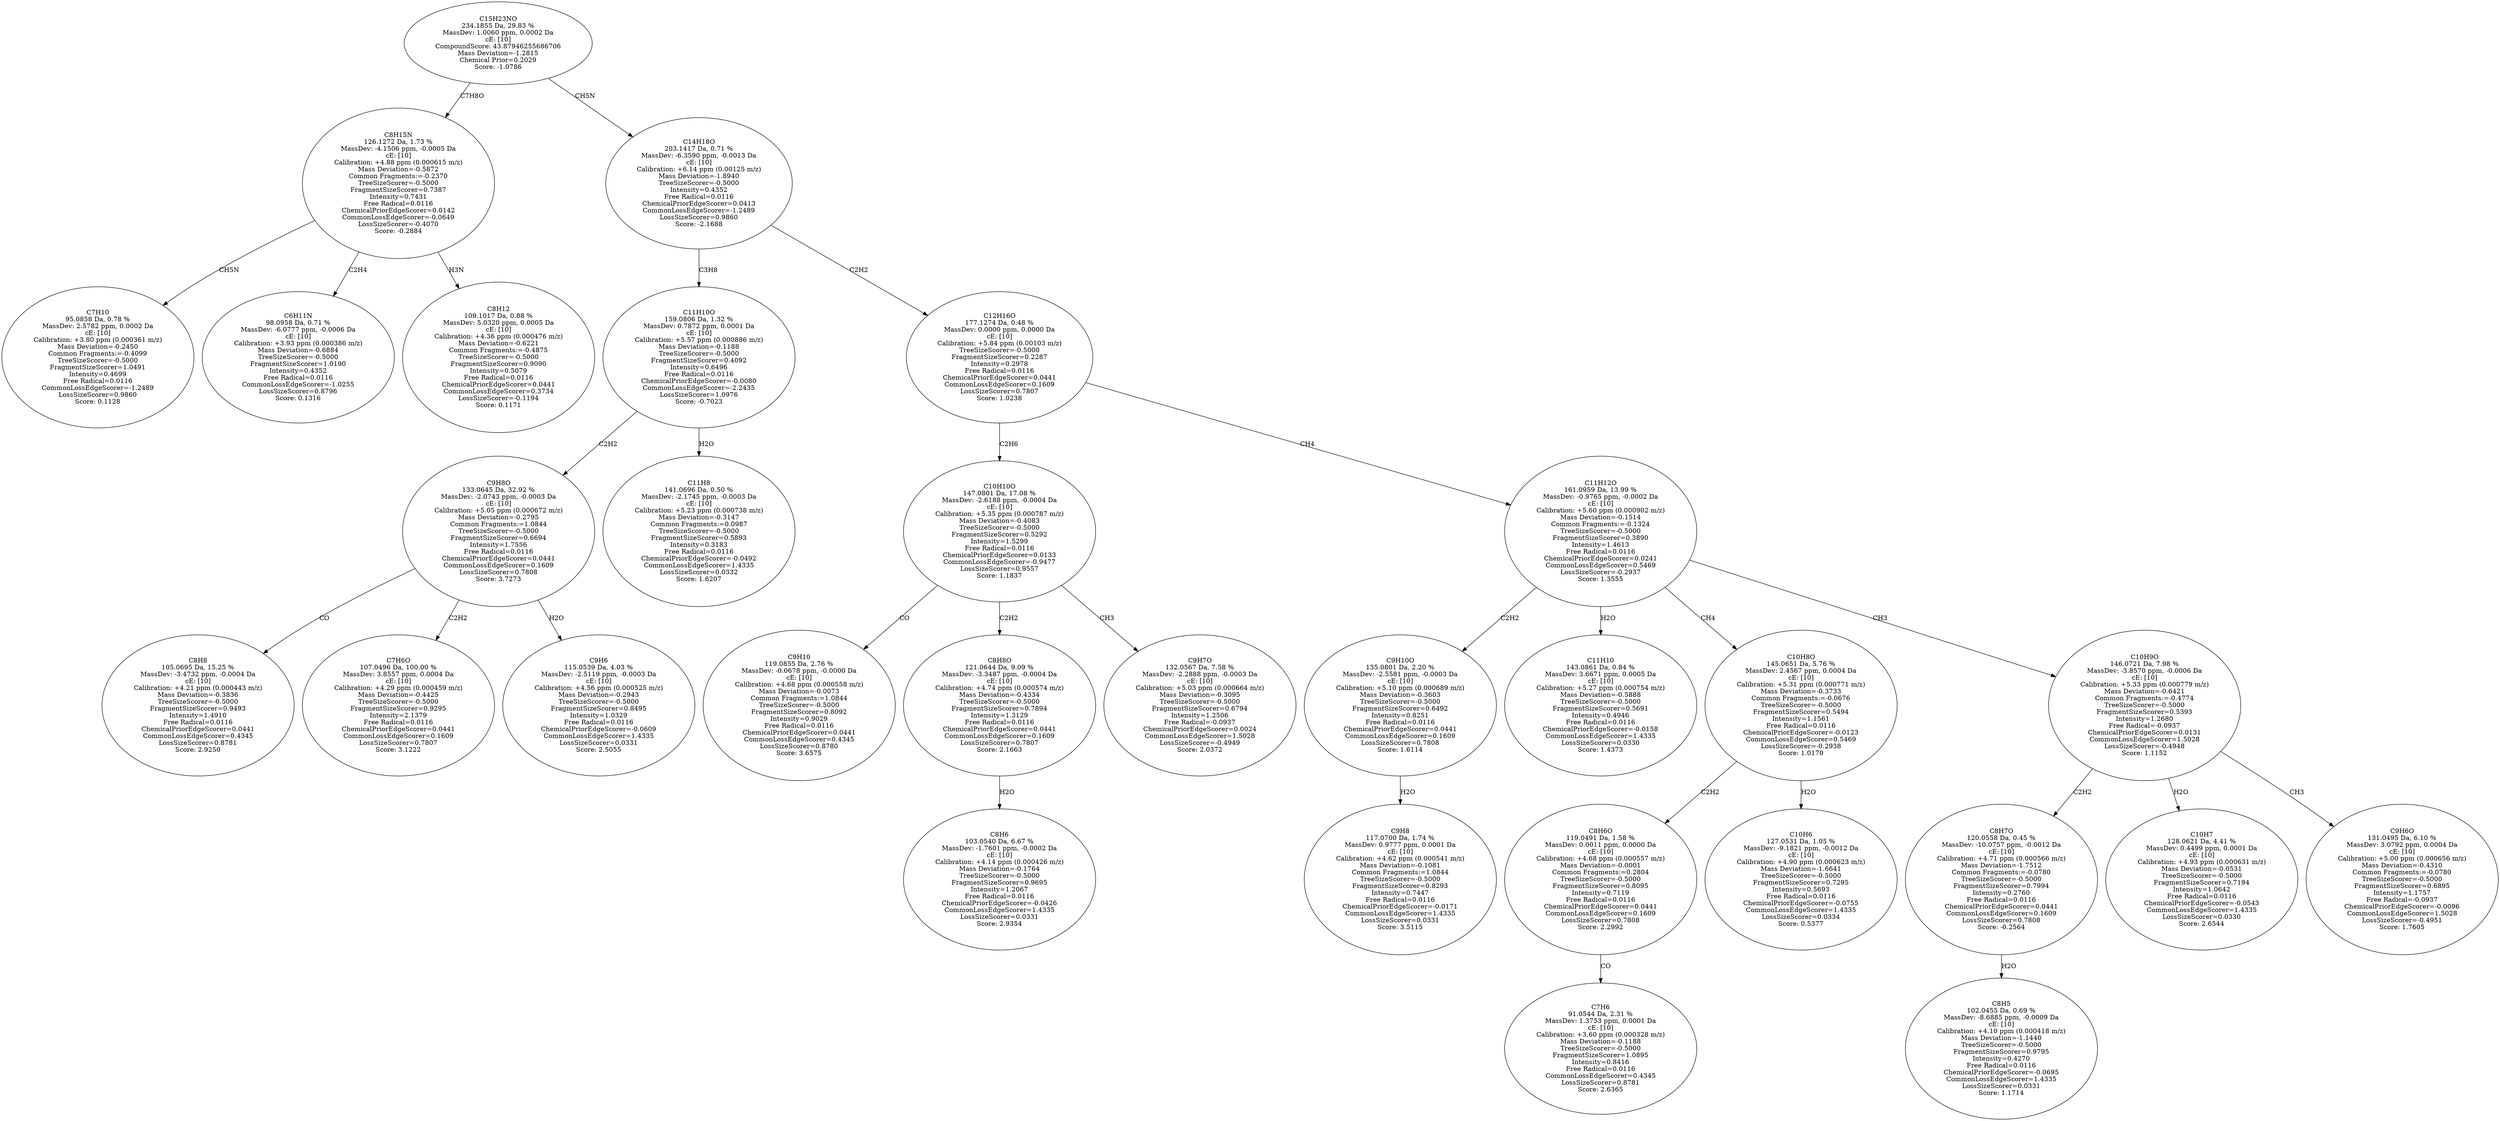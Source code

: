 strict digraph {
v1 [label="C7H10\n95.0858 Da, 0.78 %\nMassDev: 2.5782 ppm, 0.0002 Da\ncE: [10]\nCalibration: +3.80 ppm (0.000361 m/z)\nMass Deviation=-0.2450\nCommon Fragments:=-0.4099\nTreeSizeScorer=-0.5000\nFragmentSizeScorer=1.0491\nIntensity=0.4699\nFree Radical=0.0116\nCommonLossEdgeScorer=-1.2489\nLossSizeScorer=0.9860\nScore: 0.1128"];
v2 [label="C6H11N\n98.0958 Da, 0.71 %\nMassDev: -6.0777 ppm, -0.0006 Da\ncE: [10]\nCalibration: +3.93 ppm (0.000386 m/z)\nMass Deviation=-0.6884\nTreeSizeScorer=-0.5000\nFragmentSizeScorer=1.0190\nIntensity=0.4352\nFree Radical=0.0116\nCommonLossEdgeScorer=-1.0255\nLossSizeScorer=0.8796\nScore: 0.1316"];
v3 [label="C8H12\n109.1017 Da, 0.88 %\nMassDev: 5.0320 ppm, 0.0005 Da\ncE: [10]\nCalibration: +4.36 ppm (0.000476 m/z)\nMass Deviation=-0.6221\nCommon Fragments:=-0.4875\nTreeSizeScorer=-0.5000\nFragmentSizeScorer=0.9090\nIntensity=0.5079\nFree Radical=0.0116\nChemicalPriorEdgeScorer=0.0441\nCommonLossEdgeScorer=0.3734\nLossSizeScorer=-0.1194\nScore: 0.1171"];
v4 [label="C8H15N\n126.1272 Da, 1.73 %\nMassDev: -4.1506 ppm, -0.0005 Da\ncE: [10]\nCalibration: +4.88 ppm (0.000615 m/z)\nMass Deviation=-0.5872\nCommon Fragments:=-0.2370\nTreeSizeScorer=-0.5000\nFragmentSizeScorer=0.7387\nIntensity=0.7431\nFree Radical=0.0116\nChemicalPriorEdgeScorer=0.0142\nCommonLossEdgeScorer=-0.0649\nLossSizeScorer=-0.4070\nScore: -0.2884"];
v5 [label="C8H8\n105.0695 Da, 15.25 %\nMassDev: -3.4732 ppm, -0.0004 Da\ncE: [10]\nCalibration: +4.21 ppm (0.000443 m/z)\nMass Deviation=-0.3836\nTreeSizeScorer=-0.5000\nFragmentSizeScorer=0.9493\nIntensity=1.4910\nFree Radical=0.0116\nChemicalPriorEdgeScorer=0.0441\nCommonLossEdgeScorer=0.4345\nLossSizeScorer=0.8781\nScore: 2.9250"];
v6 [label="C7H6O\n107.0496 Da, 100.00 %\nMassDev: 3.8557 ppm, 0.0004 Da\ncE: [10]\nCalibration: +4.29 ppm (0.000459 m/z)\nMass Deviation=-0.4425\nTreeSizeScorer=-0.5000\nFragmentSizeScorer=0.9295\nIntensity=2.1379\nFree Radical=0.0116\nChemicalPriorEdgeScorer=0.0441\nCommonLossEdgeScorer=0.1609\nLossSizeScorer=0.7807\nScore: 3.1222"];
v7 [label="C9H6\n115.0539 Da, 4.03 %\nMassDev: -2.5119 ppm, -0.0003 Da\ncE: [10]\nCalibration: +4.56 ppm (0.000525 m/z)\nMass Deviation=-0.2943\nTreeSizeScorer=-0.5000\nFragmentSizeScorer=0.8495\nIntensity=1.0329\nFree Radical=0.0116\nChemicalPriorEdgeScorer=-0.0609\nCommonLossEdgeScorer=1.4335\nLossSizeScorer=0.0331\nScore: 2.5055"];
v8 [label="C9H8O\n133.0645 Da, 32.92 %\nMassDev: -2.0743 ppm, -0.0003 Da\ncE: [10]\nCalibration: +5.05 ppm (0.000672 m/z)\nMass Deviation=-0.2795\nCommon Fragments:=1.0844\nTreeSizeScorer=-0.5000\nFragmentSizeScorer=0.6694\nIntensity=1.7556\nFree Radical=0.0116\nChemicalPriorEdgeScorer=0.0441\nCommonLossEdgeScorer=0.1609\nLossSizeScorer=0.7808\nScore: 3.7273"];
v9 [label="C11H8\n141.0696 Da, 0.50 %\nMassDev: -2.1745 ppm, -0.0003 Da\ncE: [10]\nCalibration: +5.23 ppm (0.000738 m/z)\nMass Deviation=-0.3147\nCommon Fragments:=0.0987\nTreeSizeScorer=-0.5000\nFragmentSizeScorer=0.5893\nIntensity=0.3183\nFree Radical=0.0116\nChemicalPriorEdgeScorer=-0.0492\nCommonLossEdgeScorer=1.4335\nLossSizeScorer=0.0332\nScore: 1.6207"];
v10 [label="C11H10O\n159.0806 Da, 1.32 %\nMassDev: 0.7872 ppm, 0.0001 Da\ncE: [10]\nCalibration: +5.57 ppm (0.000886 m/z)\nMass Deviation=-0.1188\nTreeSizeScorer=-0.5000\nFragmentSizeScorer=0.4092\nIntensity=0.6496\nFree Radical=0.0116\nChemicalPriorEdgeScorer=-0.0080\nCommonLossEdgeScorer=-2.2435\nLossSizeScorer=1.0976\nScore: -0.7023"];
v11 [label="C9H10\n119.0855 Da, 2.76 %\nMassDev: -0.0678 ppm, -0.0000 Da\ncE: [10]\nCalibration: +4.68 ppm (0.000558 m/z)\nMass Deviation=-0.0073\nCommon Fragments:=1.0844\nTreeSizeScorer=-0.5000\nFragmentSizeScorer=0.8092\nIntensity=0.9029\nFree Radical=0.0116\nChemicalPriorEdgeScorer=0.0441\nCommonLossEdgeScorer=0.4345\nLossSizeScorer=0.8780\nScore: 3.6575"];
v12 [label="C8H6\n103.0540 Da, 6.67 %\nMassDev: -1.7601 ppm, -0.0002 Da\ncE: [10]\nCalibration: +4.14 ppm (0.000426 m/z)\nMass Deviation=-0.1764\nTreeSizeScorer=-0.5000\nFragmentSizeScorer=0.9695\nIntensity=1.2067\nFree Radical=0.0116\nChemicalPriorEdgeScorer=-0.0426\nCommonLossEdgeScorer=1.4335\nLossSizeScorer=0.0331\nScore: 2.9354"];
v13 [label="C8H8O\n121.0644 Da, 9.09 %\nMassDev: -3.3487 ppm, -0.0004 Da\ncE: [10]\nCalibration: +4.74 ppm (0.000574 m/z)\nMass Deviation=-0.4334\nTreeSizeScorer=-0.5000\nFragmentSizeScorer=0.7894\nIntensity=1.3129\nFree Radical=0.0116\nChemicalPriorEdgeScorer=0.0441\nCommonLossEdgeScorer=0.1609\nLossSizeScorer=0.7807\nScore: 2.1663"];
v14 [label="C9H7O\n132.0567 Da, 7.58 %\nMassDev: -2.2888 ppm, -0.0003 Da\ncE: [10]\nCalibration: +5.03 ppm (0.000664 m/z)\nMass Deviation=-0.3095\nTreeSizeScorer=-0.5000\nFragmentSizeScorer=0.6794\nIntensity=1.2506\nFree Radical=-0.0937\nChemicalPriorEdgeScorer=0.0024\nCommonLossEdgeScorer=1.5028\nLossSizeScorer=-0.4949\nScore: 2.0372"];
v15 [label="C10H10O\n147.0801 Da, 17.08 %\nMassDev: -2.6188 ppm, -0.0004 Da\ncE: [10]\nCalibration: +5.35 ppm (0.000787 m/z)\nMass Deviation=-0.4083\nTreeSizeScorer=-0.5000\nFragmentSizeScorer=0.5292\nIntensity=1.5299\nFree Radical=0.0116\nChemicalPriorEdgeScorer=0.0133\nCommonLossEdgeScorer=-0.9477\nLossSizeScorer=0.9557\nScore: 1.1837"];
v16 [label="C9H8\n117.0700 Da, 1.74 %\nMassDev: 0.9777 ppm, 0.0001 Da\ncE: [10]\nCalibration: +4.62 ppm (0.000541 m/z)\nMass Deviation=-0.1081\nCommon Fragments:=1.0844\nTreeSizeScorer=-0.5000\nFragmentSizeScorer=0.8293\nIntensity=0.7447\nFree Radical=0.0116\nChemicalPriorEdgeScorer=-0.0171\nCommonLossEdgeScorer=1.4335\nLossSizeScorer=0.0331\nScore: 3.5115"];
v17 [label="C9H10O\n135.0801 Da, 2.20 %\nMassDev: -2.5581 ppm, -0.0003 Da\ncE: [10]\nCalibration: +5.10 ppm (0.000689 m/z)\nMass Deviation=-0.3603\nTreeSizeScorer=-0.5000\nFragmentSizeScorer=0.6492\nIntensity=0.8251\nFree Radical=0.0116\nChemicalPriorEdgeScorer=0.0441\nCommonLossEdgeScorer=0.1609\nLossSizeScorer=0.7808\nScore: 1.6114"];
v18 [label="C11H10\n143.0861 Da, 0.84 %\nMassDev: 3.6671 ppm, 0.0005 Da\ncE: [10]\nCalibration: +5.27 ppm (0.000754 m/z)\nMass Deviation=-0.5888\nTreeSizeScorer=-0.5000\nFragmentSizeScorer=0.5691\nIntensity=0.4946\nFree Radical=0.0116\nChemicalPriorEdgeScorer=-0.0158\nCommonLossEdgeScorer=1.4335\nLossSizeScorer=0.0330\nScore: 1.4373"];
v19 [label="C7H6\n91.0544 Da, 2.31 %\nMassDev: 1.3753 ppm, 0.0001 Da\ncE: [10]\nCalibration: +3.60 ppm (0.000328 m/z)\nMass Deviation=-0.1188\nTreeSizeScorer=-0.5000\nFragmentSizeScorer=1.0895\nIntensity=0.8416\nFree Radical=0.0116\nCommonLossEdgeScorer=0.4345\nLossSizeScorer=0.8781\nScore: 2.6365"];
v20 [label="C8H6O\n119.0491 Da, 1.58 %\nMassDev: 0.0011 ppm, 0.0000 Da\ncE: [10]\nCalibration: +4.68 ppm (0.000557 m/z)\nMass Deviation=-0.0001\nCommon Fragments:=0.2804\nTreeSizeScorer=-0.5000\nFragmentSizeScorer=0.8095\nIntensity=0.7119\nFree Radical=0.0116\nChemicalPriorEdgeScorer=0.0441\nCommonLossEdgeScorer=0.1609\nLossSizeScorer=0.7808\nScore: 2.2992"];
v21 [label="C10H6\n127.0531 Da, 1.05 %\nMassDev: -9.1821 ppm, -0.0012 Da\ncE: [10]\nCalibration: +4.90 ppm (0.000623 m/z)\nMass Deviation=-1.6641\nTreeSizeScorer=-0.5000\nFragmentSizeScorer=0.7295\nIntensity=0.5693\nFree Radical=0.0116\nChemicalPriorEdgeScorer=-0.0755\nCommonLossEdgeScorer=1.4335\nLossSizeScorer=0.0334\nScore: 0.5377"];
v22 [label="C10H8O\n145.0651 Da, 5.76 %\nMassDev: 2.4567 ppm, 0.0004 Da\ncE: [10]\nCalibration: +5.31 ppm (0.000771 m/z)\nMass Deviation=-0.3733\nCommon Fragments:=-0.0676\nTreeSizeScorer=-0.5000\nFragmentSizeScorer=0.5494\nIntensity=1.1561\nFree Radical=0.0116\nChemicalPriorEdgeScorer=-0.0123\nCommonLossEdgeScorer=0.5469\nLossSizeScorer=-0.2938\nScore: 1.0170"];
v23 [label="C8H5\n102.0455 Da, 0.69 %\nMassDev: -8.6885 ppm, -0.0009 Da\ncE: [10]\nCalibration: +4.10 ppm (0.000418 m/z)\nMass Deviation=-1.1440\nTreeSizeScorer=-0.5000\nFragmentSizeScorer=0.9795\nIntensity=0.4270\nFree Radical=0.0116\nChemicalPriorEdgeScorer=-0.0695\nCommonLossEdgeScorer=1.4335\nLossSizeScorer=0.0331\nScore: 1.1714"];
v24 [label="C8H7O\n120.0558 Da, 0.45 %\nMassDev: -10.0757 ppm, -0.0012 Da\ncE: [10]\nCalibration: +4.71 ppm (0.000566 m/z)\nMass Deviation=-1.7512\nCommon Fragments:=-0.0780\nTreeSizeScorer=-0.5000\nFragmentSizeScorer=0.7994\nIntensity=0.2760\nFree Radical=0.0116\nChemicalPriorEdgeScorer=0.0441\nCommonLossEdgeScorer=0.1609\nLossSizeScorer=0.7808\nScore: -0.2564"];
v25 [label="C10H7\n128.0621 Da, 4.41 %\nMassDev: 0.4499 ppm, 0.0001 Da\ncE: [10]\nCalibration: +4.93 ppm (0.000631 m/z)\nMass Deviation=-0.0531\nTreeSizeScorer=-0.5000\nFragmentSizeScorer=0.7194\nIntensity=1.0642\nFree Radical=0.0116\nChemicalPriorEdgeScorer=-0.0543\nCommonLossEdgeScorer=1.4335\nLossSizeScorer=0.0330\nScore: 2.6544"];
v26 [label="C9H6O\n131.0495 Da, 6.10 %\nMassDev: 3.0792 ppm, 0.0004 Da\ncE: [10]\nCalibration: +5.00 ppm (0.000656 m/z)\nMass Deviation=-0.4310\nCommon Fragments:=-0.0780\nTreeSizeScorer=-0.5000\nFragmentSizeScorer=0.6895\nIntensity=1.1757\nFree Radical=-0.0937\nChemicalPriorEdgeScorer=-0.0096\nCommonLossEdgeScorer=1.5028\nLossSizeScorer=-0.4951\nScore: 1.7605"];
v27 [label="C10H9O\n146.0721 Da, 7.98 %\nMassDev: -3.8570 ppm, -0.0006 Da\ncE: [10]\nCalibration: +5.33 ppm (0.000779 m/z)\nMass Deviation=-0.6421\nCommon Fragments:=-0.4774\nTreeSizeScorer=-0.5000\nFragmentSizeScorer=0.5393\nIntensity=1.2680\nFree Radical=-0.0937\nChemicalPriorEdgeScorer=0.0131\nCommonLossEdgeScorer=1.5028\nLossSizeScorer=-0.4948\nScore: 1.1152"];
v28 [label="C11H12O\n161.0959 Da, 13.99 %\nMassDev: -0.9765 ppm, -0.0002 Da\ncE: [10]\nCalibration: +5.60 ppm (0.000902 m/z)\nMass Deviation=-0.1514\nCommon Fragments:=-0.1324\nTreeSizeScorer=-0.5000\nFragmentSizeScorer=0.3890\nIntensity=1.4613\nFree Radical=0.0116\nChemicalPriorEdgeScorer=0.0241\nCommonLossEdgeScorer=0.5469\nLossSizeScorer=-0.2937\nScore: 1.3555"];
v29 [label="C12H16O\n177.1274 Da, 0.48 %\nMassDev: 0.0000 ppm, 0.0000 Da\ncE: [10]\nCalibration: +5.84 ppm (0.00103 m/z)\nTreeSizeScorer=-0.5000\nFragmentSizeScorer=0.2287\nIntensity=0.2978\nFree Radical=0.0116\nChemicalPriorEdgeScorer=0.0441\nCommonLossEdgeScorer=0.1609\nLossSizeScorer=0.7807\nScore: 1.0238"];
v30 [label="C14H18O\n203.1417 Da, 0.71 %\nMassDev: -6.3590 ppm, -0.0013 Da\ncE: [10]\nCalibration: +6.14 ppm (0.00125 m/z)\nMass Deviation=-1.8940\nTreeSizeScorer=-0.5000\nIntensity=0.4352\nFree Radical=0.0116\nChemicalPriorEdgeScorer=0.0413\nCommonLossEdgeScorer=-1.2489\nLossSizeScorer=0.9860\nScore: -2.1688"];
v31 [label="C15H23NO\n234.1855 Da, 29.83 %\nMassDev: 1.0060 ppm, 0.0002 Da\ncE: [10]\nCompoundScore: 43.87946255686706\nMass Deviation=-1.2815\nChemical Prior=0.2029\nScore: -1.0786"];
v4 -> v1 [label="CH5N"];
v4 -> v2 [label="C2H4"];
v4 -> v3 [label="H3N"];
v31 -> v4 [label="C7H8O"];
v8 -> v5 [label="CO"];
v8 -> v6 [label="C2H2"];
v8 -> v7 [label="H2O"];
v10 -> v8 [label="C2H2"];
v10 -> v9 [label="H2O"];
v30 -> v10 [label="C3H8"];
v15 -> v11 [label="CO"];
v13 -> v12 [label="H2O"];
v15 -> v13 [label="C2H2"];
v15 -> v14 [label="CH3"];
v29 -> v15 [label="C2H6"];
v17 -> v16 [label="H2O"];
v28 -> v17 [label="C2H2"];
v28 -> v18 [label="H2O"];
v20 -> v19 [label="CO"];
v22 -> v20 [label="C2H2"];
v22 -> v21 [label="H2O"];
v28 -> v22 [label="CH4"];
v24 -> v23 [label="H2O"];
v27 -> v24 [label="C2H2"];
v27 -> v25 [label="H2O"];
v27 -> v26 [label="CH3"];
v28 -> v27 [label="CH3"];
v29 -> v28 [label="CH4"];
v30 -> v29 [label="C2H2"];
v31 -> v30 [label="CH5N"];
}